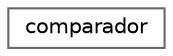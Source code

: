 digraph "Graphical Class Hierarchy"
{
 // INTERACTIVE_SVG=YES
 // LATEX_PDF_SIZE
  bgcolor="transparent";
  edge [fontname=Helvetica,fontsize=10,labelfontname=Helvetica,labelfontsize=10];
  node [fontname=Helvetica,fontsize=10,shape=box,height=0.2,width=0.4];
  rankdir="LR";
  Node0 [id="Node000000",label="comparador",height=0.2,width=0.4,color="grey40", fillcolor="white", style="filled",URL="$dd/d5a/structcomparador.html",tooltip="Estrutura de comparação para ordenar os colaboradores por ID."];
}
